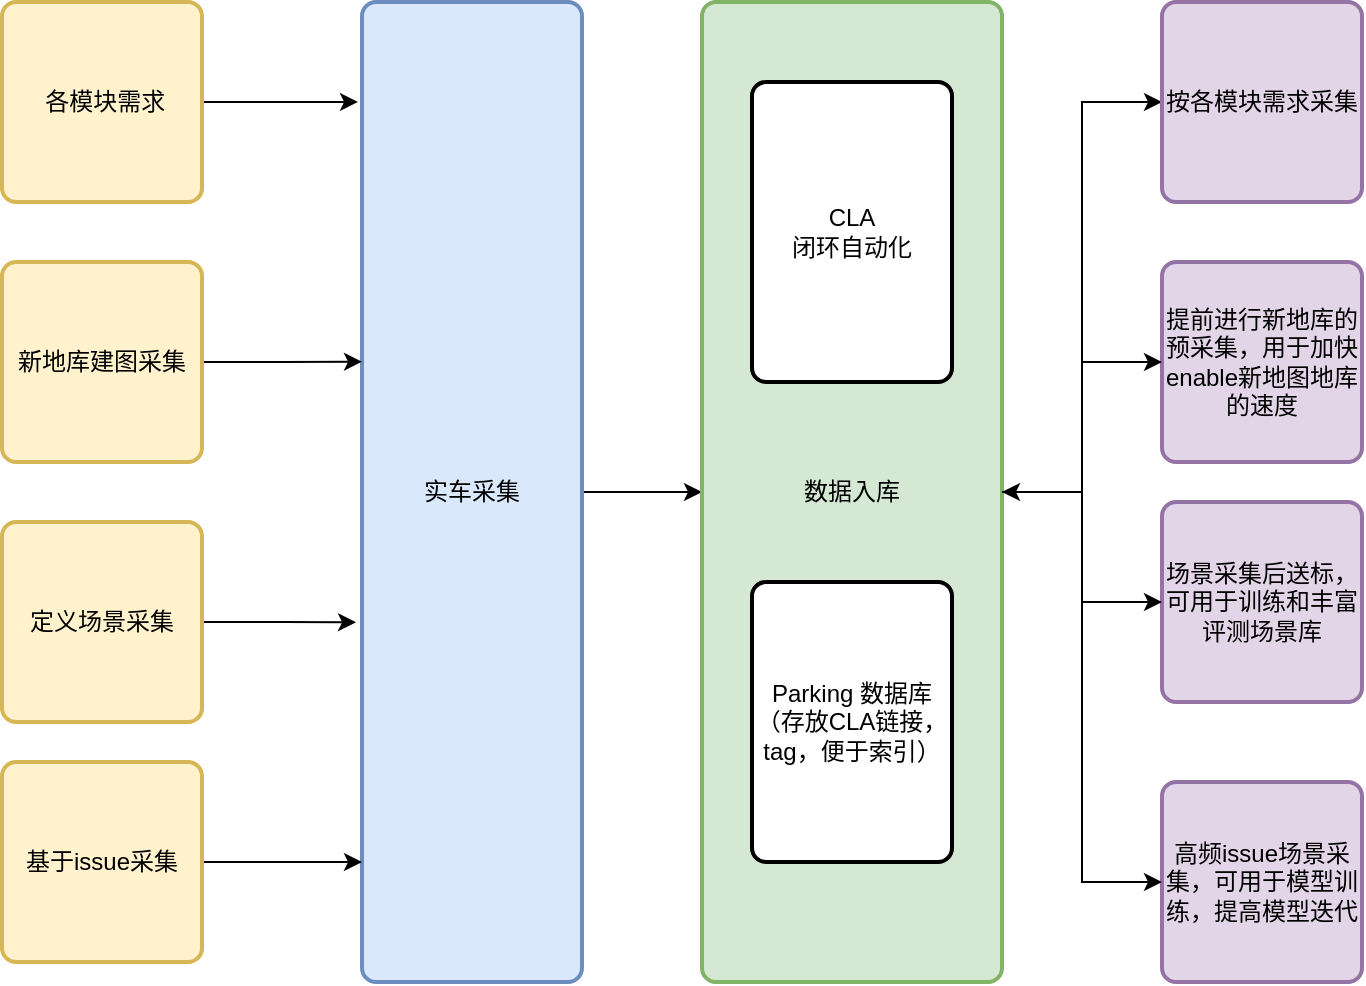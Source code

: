<mxfile version="12.4.3" type="github" pages="1"><diagram id="ZvJTmFayMiedDQWTRP01" name="Page-1"><mxGraphModel dx="1426" dy="794" grid="0" gridSize="10" guides="1" tooltips="1" connect="1" arrows="1" fold="1" page="1" pageScale="1" pageWidth="1169" pageHeight="827" background="none" math="0" shadow="0"><root><mxCell id="0"/><mxCell id="1" parent="0"/><mxCell id="pE3kJpInJn4KvSN9FLz4-16" style="edgeStyle=orthogonalEdgeStyle;rounded=0;orthogonalLoop=1;jettySize=auto;html=1;entryX=-0.018;entryY=0.102;entryDx=0;entryDy=0;entryPerimeter=0;" edge="1" parent="1" source="pE3kJpInJn4KvSN9FLz4-1" target="pE3kJpInJn4KvSN9FLz4-2"><mxGeometry relative="1" as="geometry"/></mxCell><mxCell id="pE3kJpInJn4KvSN9FLz4-1" value="&amp;nbsp;各模块需求" style="rounded=1;whiteSpace=wrap;html=1;absoluteArcSize=1;arcSize=14;strokeWidth=2;fillColor=#fff2cc;strokeColor=#d6b656;" vertex="1" parent="1"><mxGeometry x="180" y="30" width="100" height="100" as="geometry"/></mxCell><mxCell id="pE3kJpInJn4KvSN9FLz4-25" style="edgeStyle=orthogonalEdgeStyle;rounded=0;orthogonalLoop=1;jettySize=auto;html=1;entryX=0;entryY=0.5;entryDx=0;entryDy=0;" edge="1" parent="1" source="pE3kJpInJn4KvSN9FLz4-2" target="pE3kJpInJn4KvSN9FLz4-9"><mxGeometry relative="1" as="geometry"/></mxCell><mxCell id="pE3kJpInJn4KvSN9FLz4-2" value="实车采集" style="rounded=1;whiteSpace=wrap;html=1;absoluteArcSize=1;arcSize=14;strokeWidth=2;fillColor=#dae8fc;strokeColor=#6c8ebf;" vertex="1" parent="1"><mxGeometry x="360" y="30" width="110" height="490" as="geometry"/></mxCell><mxCell id="pE3kJpInJn4KvSN9FLz4-20" style="edgeStyle=orthogonalEdgeStyle;rounded=0;orthogonalLoop=1;jettySize=auto;html=1;entryX=-0.027;entryY=0.633;entryDx=0;entryDy=0;entryPerimeter=0;" edge="1" parent="1" source="pE3kJpInJn4KvSN9FLz4-3" target="pE3kJpInJn4KvSN9FLz4-2"><mxGeometry relative="1" as="geometry"/></mxCell><mxCell id="pE3kJpInJn4KvSN9FLz4-3" value="定义场景采集" style="rounded=1;whiteSpace=wrap;html=1;absoluteArcSize=1;arcSize=14;strokeWidth=2;fillColor=#fff2cc;strokeColor=#d6b656;" vertex="1" parent="1"><mxGeometry x="180" y="290" width="100" height="100" as="geometry"/></mxCell><mxCell id="pE3kJpInJn4KvSN9FLz4-19" style="edgeStyle=orthogonalEdgeStyle;rounded=0;orthogonalLoop=1;jettySize=auto;html=1;entryX=0;entryY=0.367;entryDx=0;entryDy=0;entryPerimeter=0;" edge="1" parent="1" source="pE3kJpInJn4KvSN9FLz4-4" target="pE3kJpInJn4KvSN9FLz4-2"><mxGeometry relative="1" as="geometry"/></mxCell><mxCell id="pE3kJpInJn4KvSN9FLz4-4" value="新地库建图采集" style="rounded=1;whiteSpace=wrap;html=1;absoluteArcSize=1;arcSize=14;strokeWidth=2;fillColor=#fff2cc;strokeColor=#d6b656;" vertex="1" parent="1"><mxGeometry x="180" y="160" width="100" height="100" as="geometry"/></mxCell><mxCell id="pE3kJpInJn4KvSN9FLz4-21" value="" style="edgeStyle=orthogonalEdgeStyle;rounded=0;orthogonalLoop=1;jettySize=auto;html=1;" edge="1" parent="1" source="pE3kJpInJn4KvSN9FLz4-5" target="pE3kJpInJn4KvSN9FLz4-2"><mxGeometry relative="1" as="geometry"><Array as="points"><mxPoint x="350" y="460"/><mxPoint x="350" y="460"/></Array></mxGeometry></mxCell><mxCell id="pE3kJpInJn4KvSN9FLz4-5" value="基于issue采集" style="rounded=1;whiteSpace=wrap;html=1;absoluteArcSize=1;arcSize=14;strokeWidth=2;fillColor=#fff2cc;strokeColor=#d6b656;" vertex="1" parent="1"><mxGeometry x="180" y="410" width="100" height="100" as="geometry"/></mxCell><mxCell id="pE3kJpInJn4KvSN9FLz4-18" style="edgeStyle=orthogonalEdgeStyle;rounded=0;orthogonalLoop=1;jettySize=auto;html=1;entryX=0;entryY=0.5;entryDx=0;entryDy=0;" edge="1" parent="1" source="pE3kJpInJn4KvSN9FLz4-9" target="pE3kJpInJn4KvSN9FLz4-15"><mxGeometry relative="1" as="geometry"/></mxCell><mxCell id="pE3kJpInJn4KvSN9FLz4-9" value="数据入库" style="rounded=1;whiteSpace=wrap;html=1;absoluteArcSize=1;arcSize=14;strokeWidth=2;fillColor=#d5e8d4;strokeColor=#82b366;" vertex="1" parent="1"><mxGeometry x="530" y="30" width="150" height="490" as="geometry"/></mxCell><mxCell id="pE3kJpInJn4KvSN9FLz4-7" value="CLA&lt;br&gt;闭环自动化" style="rounded=1;whiteSpace=wrap;html=1;absoluteArcSize=1;arcSize=14;strokeWidth=2;" vertex="1" parent="1"><mxGeometry x="555" y="70" width="100" height="150" as="geometry"/></mxCell><mxCell id="pE3kJpInJn4KvSN9FLz4-6" value="Parking 数据库（存放CLA链接，tag，便于索引）" style="rounded=1;whiteSpace=wrap;html=1;absoluteArcSize=1;arcSize=14;strokeWidth=2;" vertex="1" parent="1"><mxGeometry x="555" y="320" width="100" height="140" as="geometry"/></mxCell><mxCell id="pE3kJpInJn4KvSN9FLz4-12" value="高频issue场景采集，可用于模型训练，提高模型迭代" style="rounded=1;whiteSpace=wrap;html=1;absoluteArcSize=1;arcSize=14;strokeWidth=2;fillColor=#e1d5e7;strokeColor=#9673a6;" vertex="1" parent="1"><mxGeometry x="760" y="420" width="100" height="100" as="geometry"/></mxCell><mxCell id="pE3kJpInJn4KvSN9FLz4-26" value="" style="edgeStyle=orthogonalEdgeStyle;rounded=0;orthogonalLoop=1;jettySize=auto;html=1;" edge="1" parent="1" source="pE3kJpInJn4KvSN9FLz4-13" target="pE3kJpInJn4KvSN9FLz4-9"><mxGeometry relative="1" as="geometry"/></mxCell><mxCell id="pE3kJpInJn4KvSN9FLz4-13" value="场景采集后送标，可用于训练和丰富评测场景库" style="rounded=1;whiteSpace=wrap;html=1;absoluteArcSize=1;arcSize=14;strokeWidth=2;fillColor=#e1d5e7;strokeColor=#9673a6;" vertex="1" parent="1"><mxGeometry x="760" y="280" width="100" height="100" as="geometry"/></mxCell><mxCell id="pE3kJpInJn4KvSN9FLz4-14" value="提前进行新地库的预采集，用于加快enable新地图地库的速度" style="rounded=1;whiteSpace=wrap;html=1;absoluteArcSize=1;arcSize=14;strokeWidth=2;fillColor=#e1d5e7;strokeColor=#9673a6;" vertex="1" parent="1"><mxGeometry x="760" y="160" width="100" height="100" as="geometry"/></mxCell><mxCell id="pE3kJpInJn4KvSN9FLz4-15" value="按各模块需求采集" style="rounded=1;whiteSpace=wrap;html=1;absoluteArcSize=1;arcSize=14;strokeWidth=2;fillColor=#e1d5e7;strokeColor=#9673a6;" vertex="1" parent="1"><mxGeometry x="760" y="30" width="100" height="100" as="geometry"/></mxCell><mxCell id="pE3kJpInJn4KvSN9FLz4-22" style="edgeStyle=orthogonalEdgeStyle;rounded=0;orthogonalLoop=1;jettySize=auto;html=1;entryX=0;entryY=0.5;entryDx=0;entryDy=0;exitX=1;exitY=0.5;exitDx=0;exitDy=0;" edge="1" parent="1" source="pE3kJpInJn4KvSN9FLz4-9" target="pE3kJpInJn4KvSN9FLz4-14"><mxGeometry relative="1" as="geometry"><mxPoint x="740" y="310" as="sourcePoint"/><mxPoint x="820" y="115" as="targetPoint"/></mxGeometry></mxCell><mxCell id="pE3kJpInJn4KvSN9FLz4-23" style="edgeStyle=orthogonalEdgeStyle;rounded=0;orthogonalLoop=1;jettySize=auto;html=1;entryX=0;entryY=0.5;entryDx=0;entryDy=0;exitX=1;exitY=0.5;exitDx=0;exitDy=0;" edge="1" parent="1" source="pE3kJpInJn4KvSN9FLz4-9" target="pE3kJpInJn4KvSN9FLz4-13"><mxGeometry relative="1" as="geometry"><mxPoint x="1020" y="300" as="sourcePoint"/><mxPoint x="1100" y="235" as="targetPoint"/><Array as="points"><mxPoint x="720" y="275"/><mxPoint x="720" y="330"/></Array></mxGeometry></mxCell><mxCell id="pE3kJpInJn4KvSN9FLz4-27" style="edgeStyle=orthogonalEdgeStyle;rounded=0;orthogonalLoop=1;jettySize=auto;html=1;entryX=0;entryY=0.5;entryDx=0;entryDy=0;exitX=1;exitY=0.5;exitDx=0;exitDy=0;" edge="1" parent="1" source="pE3kJpInJn4KvSN9FLz4-9" target="pE3kJpInJn4KvSN9FLz4-12"><mxGeometry relative="1" as="geometry"><mxPoint x="710" y="270" as="sourcePoint"/><mxPoint x="1100" y="425" as="targetPoint"/><Array as="points"><mxPoint x="720" y="275"/><mxPoint x="720" y="470"/></Array></mxGeometry></mxCell></root></mxGraphModel></diagram></mxfile>